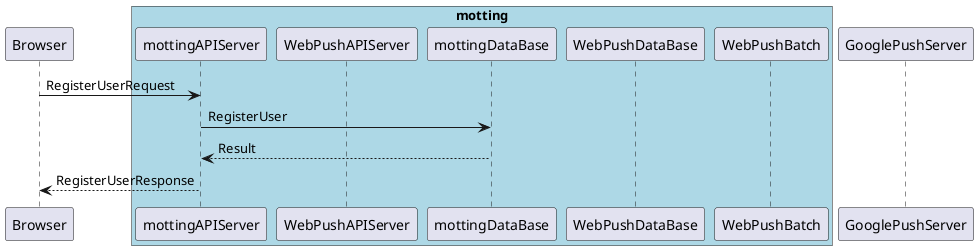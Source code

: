 @startuml register_user
participant Browser
box "motting" #LightBlue
participant mottingAPIServer as api
participant WebPushAPIServer as push
participant mottingDataBase as apidb
participant WebPushDataBase as pushdb
participant WebPushBatch as batch
end box
participant GooglePushServer

Browser -> api: RegisterUserRequest
api -> apidb: RegisterUser
apidb --> api: Result
api --> Browser: RegisterUserResponse
@enduml
